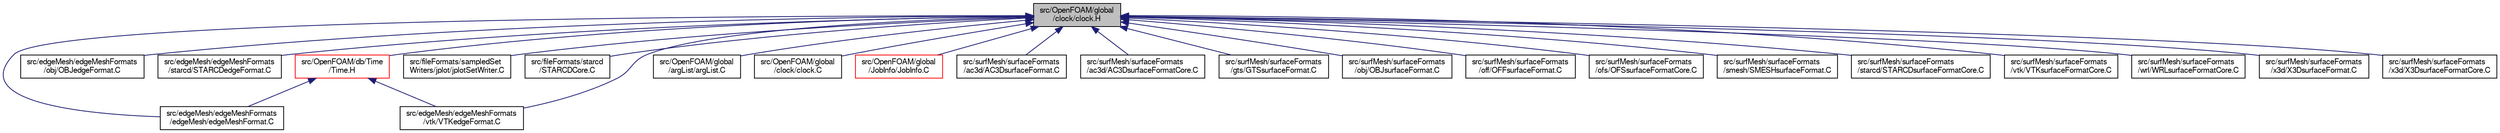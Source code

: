 digraph "src/OpenFOAM/global/clock/clock.H"
{
  bgcolor="transparent";
  edge [fontname="FreeSans",fontsize="10",labelfontname="FreeSans",labelfontsize="10"];
  node [fontname="FreeSans",fontsize="10",shape=record];
  Node2 [label="src/OpenFOAM/global\l/clock/clock.H",height=0.2,width=0.4,color="black", fillcolor="grey75", style="filled", fontcolor="black"];
  Node2 -> Node3 [dir="back",color="midnightblue",fontsize="10",style="solid",fontname="FreeSans"];
  Node3 [label="src/edgeMesh/edgeMeshFormats\l/edgeMesh/edgeMeshFormat.C",height=0.2,width=0.4,color="black",URL="$a00896.html"];
  Node2 -> Node4 [dir="back",color="midnightblue",fontsize="10",style="solid",fontname="FreeSans"];
  Node4 [label="src/edgeMesh/edgeMeshFormats\l/obj/OBJedgeFormat.C",height=0.2,width=0.4,color="black",URL="$a00929.html"];
  Node2 -> Node5 [dir="back",color="midnightblue",fontsize="10",style="solid",fontname="FreeSans"];
  Node5 [label="src/edgeMesh/edgeMeshFormats\l/starcd/STARCDedgeFormat.C",height=0.2,width=0.4,color="black",URL="$a00938.html"];
  Node2 -> Node6 [dir="back",color="midnightblue",fontsize="10",style="solid",fontname="FreeSans"];
  Node6 [label="src/edgeMesh/edgeMeshFormats\l/vtk/VTKedgeFormat.C",height=0.2,width=0.4,color="black",URL="$a00947.html"];
  Node2 -> Node7 [dir="back",color="midnightblue",fontsize="10",style="solid",fontname="FreeSans"];
  Node7 [label="src/fileFormats/sampledSet\lWriters/jplot/jplotSetWriter.C",height=0.2,width=0.4,color="black",URL="$a01124.html"];
  Node2 -> Node8 [dir="back",color="midnightblue",fontsize="10",style="solid",fontname="FreeSans"];
  Node8 [label="src/fileFormats/starcd\l/STARCDCore.C",height=0.2,width=0.4,color="black",URL="$a01172.html"];
  Node2 -> Node9 [dir="back",color="midnightblue",fontsize="10",style="solid",fontname="FreeSans"];
  Node9 [label="src/OpenFOAM/db/Time\l/Time.H",height=0.2,width=0.4,color="red",URL="$a09311.html"];
  Node9 -> Node3 [dir="back",color="midnightblue",fontsize="10",style="solid",fontname="FreeSans"];
  Node9 -> Node6 [dir="back",color="midnightblue",fontsize="10",style="solid",fontname="FreeSans"];
  Node2 -> Node614 [dir="back",color="midnightblue",fontsize="10",style="solid",fontname="FreeSans"];
  Node614 [label="src/OpenFOAM/global\l/argList/argList.C",height=0.2,width=0.4,color="black",URL="$a10190.html"];
  Node2 -> Node615 [dir="back",color="midnightblue",fontsize="10",style="solid",fontname="FreeSans"];
  Node615 [label="src/OpenFOAM/global\l/clock/clock.C",height=0.2,width=0.4,color="black",URL="$a10202.html"];
  Node2 -> Node616 [dir="back",color="midnightblue",fontsize="10",style="solid",fontname="FreeSans"];
  Node616 [label="src/OpenFOAM/global\l/JobInfo/JobInfo.C",height=0.2,width=0.4,color="red",URL="$a10271.html"];
  Node2 -> Node617 [dir="back",color="midnightblue",fontsize="10",style="solid",fontname="FreeSans"];
  Node617 [label="src/surfMesh/surfaceFormats\l/ac3d/AC3DsurfaceFormat.C",height=0.2,width=0.4,color="black",URL="$a15080.html"];
  Node2 -> Node618 [dir="back",color="midnightblue",fontsize="10",style="solid",fontname="FreeSans"];
  Node618 [label="src/surfMesh/surfaceFormats\l/ac3d/AC3DsurfaceFormatCore.C",height=0.2,width=0.4,color="black",URL="$a15086.html"];
  Node2 -> Node619 [dir="back",color="midnightblue",fontsize="10",style="solid",fontname="FreeSans"];
  Node619 [label="src/surfMesh/surfaceFormats\l/gts/GTSsurfaceFormat.C",height=0.2,width=0.4,color="black",URL="$a15107.html"];
  Node2 -> Node620 [dir="back",color="midnightblue",fontsize="10",style="solid",fontname="FreeSans"];
  Node620 [label="src/surfMesh/surfaceFormats\l/obj/OBJsurfaceFormat.C",height=0.2,width=0.4,color="black",URL="$a15131.html"];
  Node2 -> Node621 [dir="back",color="midnightblue",fontsize="10",style="solid",fontname="FreeSans"];
  Node621 [label="src/surfMesh/surfaceFormats\l/off/OFFsurfaceFormat.C",height=0.2,width=0.4,color="black",URL="$a15140.html"];
  Node2 -> Node622 [dir="back",color="midnightblue",fontsize="10",style="solid",fontname="FreeSans"];
  Node622 [label="src/surfMesh/surfaceFormats\l/ofs/OFSsurfaceFormatCore.C",height=0.2,width=0.4,color="black",URL="$a15155.html"];
  Node2 -> Node623 [dir="back",color="midnightblue",fontsize="10",style="solid",fontname="FreeSans"];
  Node623 [label="src/surfMesh/surfaceFormats\l/smesh/SMESHsurfaceFormat.C",height=0.2,width=0.4,color="black",URL="$a15164.html"];
  Node2 -> Node624 [dir="back",color="midnightblue",fontsize="10",style="solid",fontname="FreeSans"];
  Node624 [label="src/surfMesh/surfaceFormats\l/starcd/STARCDsurfaceFormatCore.C",height=0.2,width=0.4,color="black",URL="$a15179.html"];
  Node2 -> Node625 [dir="back",color="midnightblue",fontsize="10",style="solid",fontname="FreeSans"];
  Node625 [label="src/surfMesh/surfaceFormats\l/vtk/VTKsurfaceFormatCore.C",height=0.2,width=0.4,color="black",URL="$a15239.html"];
  Node2 -> Node626 [dir="back",color="midnightblue",fontsize="10",style="solid",fontname="FreeSans"];
  Node626 [label="src/surfMesh/surfaceFormats\l/wrl/WRLsurfaceFormatCore.C",height=0.2,width=0.4,color="black",URL="$a15254.html"];
  Node2 -> Node627 [dir="back",color="midnightblue",fontsize="10",style="solid",fontname="FreeSans"];
  Node627 [label="src/surfMesh/surfaceFormats\l/x3d/X3DsurfaceFormat.C",height=0.2,width=0.4,color="black",URL="$a15263.html"];
  Node2 -> Node628 [dir="back",color="midnightblue",fontsize="10",style="solid",fontname="FreeSans"];
  Node628 [label="src/surfMesh/surfaceFormats\l/x3d/X3DsurfaceFormatCore.C",height=0.2,width=0.4,color="black",URL="$a15269.html"];
}
